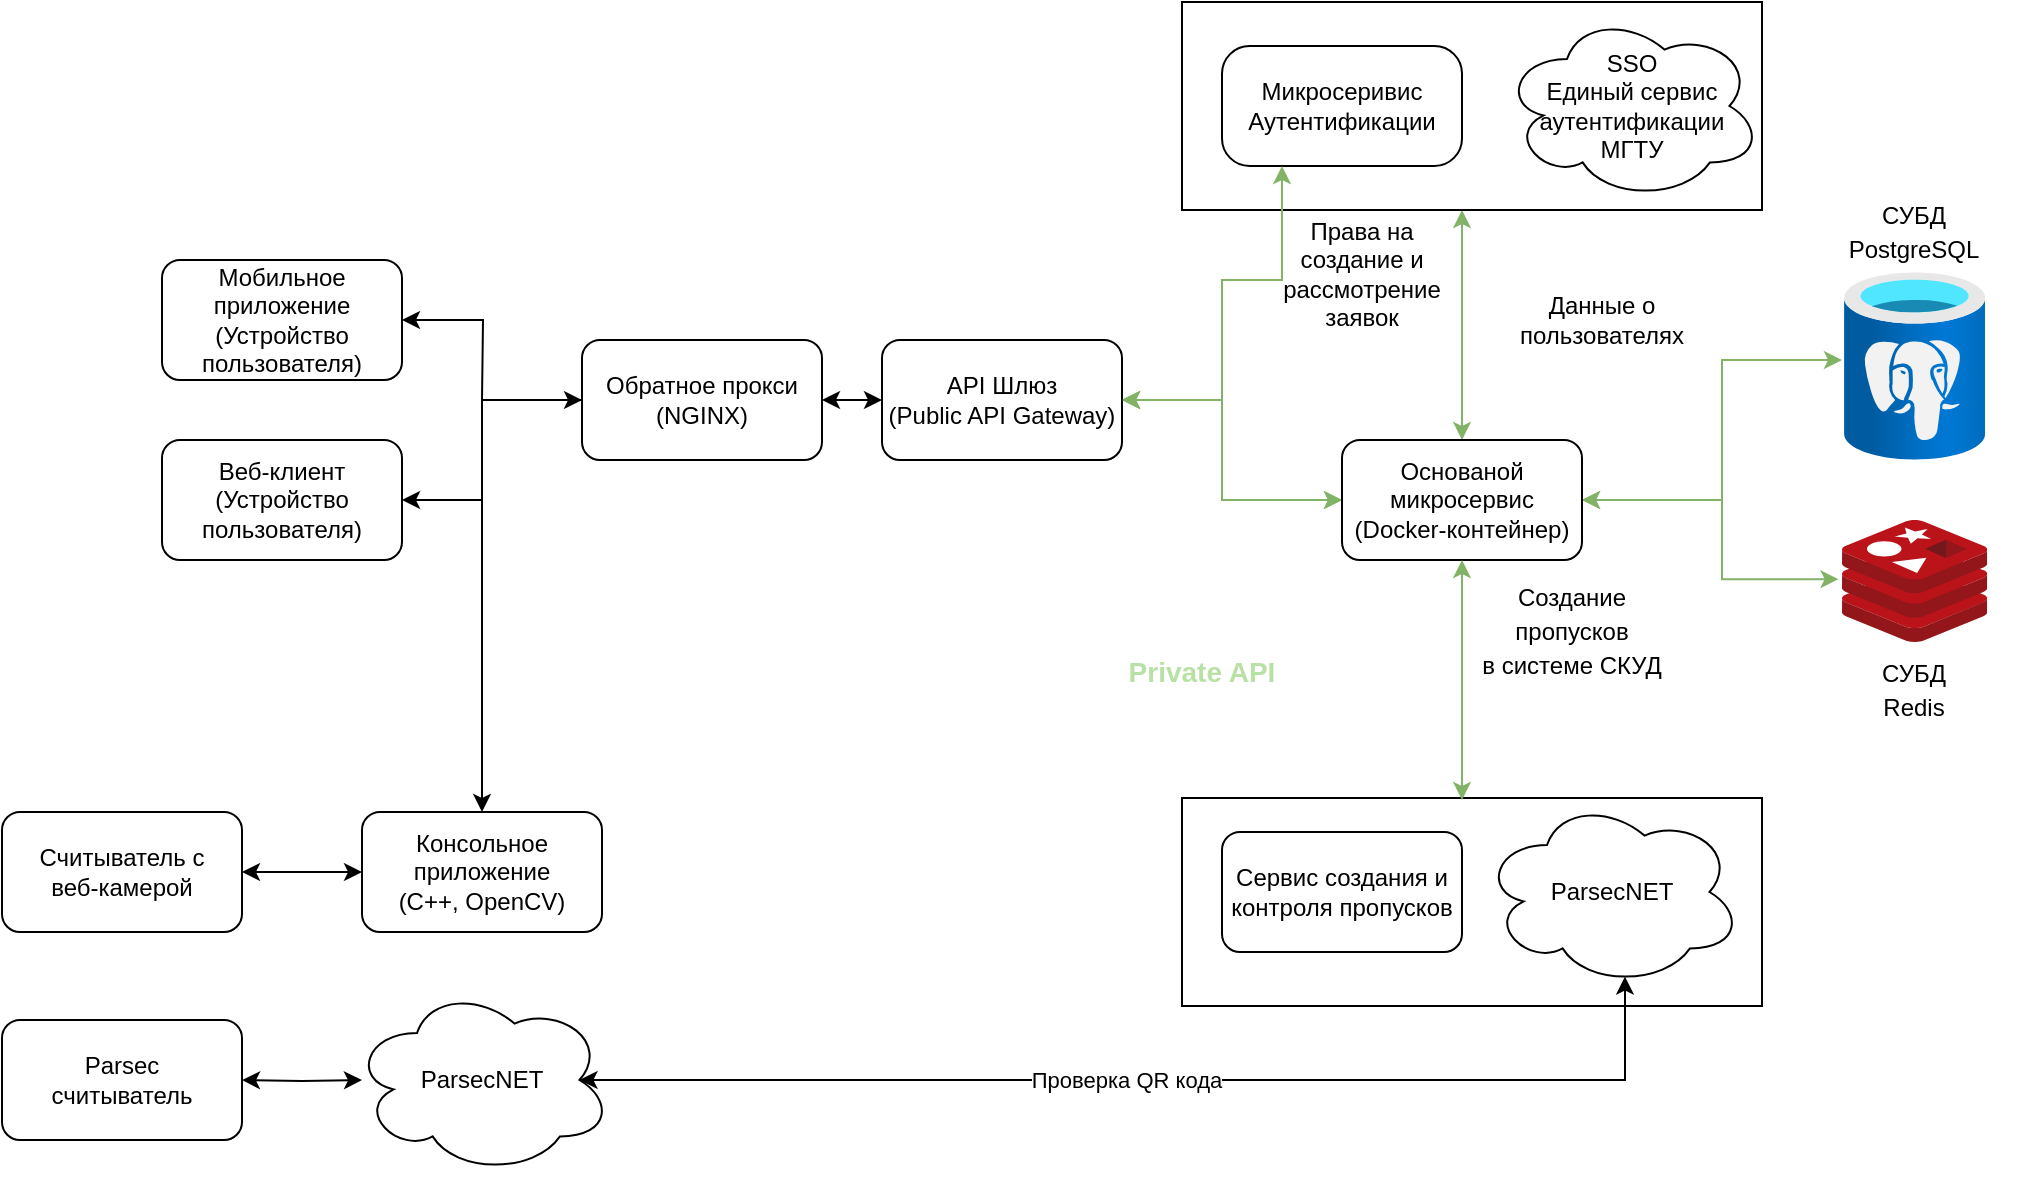 <mxfile>
    <diagram id="SW4DfvEqGbZ3StJW-6-M" name="Page-1">
        <mxGraphModel dx="-642" dy="622" grid="1" gridSize="10" guides="1" tooltips="1" connect="1" arrows="1" fold="1" page="1" pageScale="1" pageWidth="1169" pageHeight="827" math="0" shadow="0">
            <root>
                <mxCell id="0"/>
                <mxCell id="1" parent="0"/>
                <mxCell id="0ASeBLusxYy_lWqm8Vvi-58" value="" style="edgeStyle=orthogonalEdgeStyle;rounded=0;orthogonalLoop=1;jettySize=auto;html=1;fontSize=12;fontColor=#000000;startArrow=classic;startFill=1;endArrow=classic;endFill=1;strokeWidth=1;fillColor=#d5e8d4;strokeColor=#82b366;entryX=0.5;entryY=0;entryDx=0;entryDy=0;" parent="1" source="0ASeBLusxYy_lWqm8Vvi-57" target="0ASeBLusxYy_lWqm8Vvi-14" edge="1">
                    <mxGeometry relative="1" as="geometry">
                        <Array as="points">
                            <mxPoint x="2050" y="200"/>
                            <mxPoint x="2050" y="200"/>
                        </Array>
                        <mxPoint x="2050" y="240" as="targetPoint"/>
                    </mxGeometry>
                </mxCell>
                <mxCell id="0ASeBLusxYy_lWqm8Vvi-57" value="" style="rounded=0;whiteSpace=wrap;html=1;fontSize=12;fontColor=#000000;" parent="1" vertex="1">
                    <mxGeometry x="1910" y="71" width="290" height="104" as="geometry"/>
                </mxCell>
                <mxCell id="0ASeBLusxYy_lWqm8Vvi-54" value="" style="rounded=0;whiteSpace=wrap;html=1;fontSize=12;fontColor=#000000;" parent="1" vertex="1">
                    <mxGeometry x="1910" y="469" width="290" height="104" as="geometry"/>
                </mxCell>
                <mxCell id="IJb-e8eg-xS6ZChyu8Ve-141" style="edgeStyle=orthogonalEdgeStyle;rounded=0;orthogonalLoop=1;jettySize=auto;html=1;startArrow=classic;startFill=1;strokeWidth=1;entryX=0;entryY=0.5;entryDx=0;entryDy=0;exitX=1;exitY=0.5;exitDx=0;exitDy=0;" parent="1" source="0ASeBLusxYy_lWqm8Vvi-7" target="IJb-e8eg-xS6ZChyu8Ve-163" edge="1">
                    <mxGeometry relative="1" as="geometry">
                        <mxPoint x="1430.78" y="506" as="targetPoint"/>
                        <mxPoint x="1390" y="506" as="sourcePoint"/>
                    </mxGeometry>
                </mxCell>
                <mxCell id="0ASeBLusxYy_lWqm8Vvi-41" style="edgeStyle=orthogonalEdgeStyle;rounded=0;orthogonalLoop=1;jettySize=auto;html=1;exitX=1;exitY=0.5;exitDx=0;exitDy=0;entryX=0;entryY=0.5;entryDx=0;entryDy=0;startArrow=classic;startFill=1;endArrow=classic;endFill=1;strokeWidth=1;fillColor=#d5e8d4;strokeColor=#82b366;" parent="1" source="IJb-e8eg-xS6ZChyu8Ve-150" target="0ASeBLusxYy_lWqm8Vvi-14" edge="1">
                    <mxGeometry relative="1" as="geometry">
                        <mxPoint x="1990" y="270" as="targetPoint"/>
                        <Array as="points">
                            <mxPoint x="1930" y="270"/>
                            <mxPoint x="1930" y="320"/>
                        </Array>
                    </mxGeometry>
                </mxCell>
                <mxCell id="0ASeBLusxYy_lWqm8Vvi-42" style="edgeStyle=orthogonalEdgeStyle;rounded=0;orthogonalLoop=1;jettySize=auto;html=1;exitX=1;exitY=0.5;exitDx=0;exitDy=0;entryX=0;entryY=0.5;entryDx=0;entryDy=0;startArrow=classic;startFill=1;endArrow=classic;endFill=1;strokeWidth=1;fillColor=#d5e8d4;strokeColor=#82b366;entryPerimeter=0;" parent="1" source="IJb-e8eg-xS6ZChyu8Ve-150" target="0ASeBLusxYy_lWqm8Vvi-14" edge="1">
                    <mxGeometry relative="1" as="geometry">
                        <Array as="points">
                            <mxPoint x="1930" y="270"/>
                            <mxPoint x="1930" y="320"/>
                        </Array>
                    </mxGeometry>
                </mxCell>
                <mxCell id="IJb-e8eg-xS6ZChyu8Ve-150" value="API Шлюз&lt;br&gt;(Public API Gateway)" style="rounded=1;whiteSpace=wrap;html=1;" parent="1" vertex="1">
                    <mxGeometry x="1760" y="240" width="120" height="60" as="geometry"/>
                </mxCell>
                <mxCell id="0ASeBLusxYy_lWqm8Vvi-35" style="edgeStyle=orthogonalEdgeStyle;rounded=0;orthogonalLoop=1;jettySize=auto;html=1;exitX=1;exitY=0.5;exitDx=0;exitDy=0;startArrow=classic;startFill=1;strokeWidth=1;endArrow=none;endFill=0;entryX=0;entryY=0.5;entryDx=0;entryDy=0;" parent="1" source="IJb-e8eg-xS6ZChyu8Ve-155" target="0ASeBLusxYy_lWqm8Vvi-1" edge="1">
                    <mxGeometry relative="1" as="geometry">
                        <mxPoint x="1590" y="270" as="targetPoint"/>
                        <Array as="points">
                            <mxPoint x="1560" y="320"/>
                            <mxPoint x="1560" y="270"/>
                        </Array>
                    </mxGeometry>
                </mxCell>
                <mxCell id="IJb-e8eg-xS6ZChyu8Ve-155" value="Веб-клиент&lt;br&gt;(Устройство пользователя)" style="rounded=1;whiteSpace=wrap;html=1;" parent="1" vertex="1">
                    <mxGeometry x="1400" y="290" width="120" height="60" as="geometry"/>
                </mxCell>
                <mxCell id="0ASeBLusxYy_lWqm8Vvi-36" style="edgeStyle=orthogonalEdgeStyle;rounded=0;orthogonalLoop=1;jettySize=auto;html=1;exitX=1;exitY=0.5;exitDx=0;exitDy=0;startArrow=classic;startFill=1;endArrow=none;endFill=0;strokeWidth=1;" parent="1" source="IJb-e8eg-xS6ZChyu8Ve-157" edge="1">
                    <mxGeometry relative="1" as="geometry">
                        <mxPoint x="1560" y="270" as="targetPoint"/>
                    </mxGeometry>
                </mxCell>
                <mxCell id="IJb-e8eg-xS6ZChyu8Ve-157" value="Мобильное приложение&lt;br&gt;(Устройство пользователя)" style="rounded=1;whiteSpace=wrap;html=1;" parent="1" vertex="1">
                    <mxGeometry x="1400" y="200" width="120" height="60" as="geometry"/>
                </mxCell>
                <mxCell id="0ASeBLusxYy_lWqm8Vvi-53" style="edgeStyle=orthogonalEdgeStyle;rounded=0;orthogonalLoop=1;jettySize=auto;html=1;exitX=0.5;exitY=0;exitDx=0;exitDy=0;entryX=0;entryY=0.5;entryDx=0;entryDy=0;fontSize=12;fontColor=#000000;startArrow=classic;startFill=1;endArrow=classic;endFill=1;strokeWidth=1;" parent="1" source="IJb-e8eg-xS6ZChyu8Ve-163" target="0ASeBLusxYy_lWqm8Vvi-1" edge="1">
                    <mxGeometry relative="1" as="geometry">
                        <Array as="points">
                            <mxPoint x="1560" y="476"/>
                            <mxPoint x="1560" y="270"/>
                        </Array>
                    </mxGeometry>
                </mxCell>
                <mxCell id="IJb-e8eg-xS6ZChyu8Ve-163" value="Консольное приложение&lt;br&gt;(C++, OpenCV)" style="rounded=1;whiteSpace=wrap;html=1;" parent="1" vertex="1">
                    <mxGeometry x="1500.0" y="476" width="120" height="60" as="geometry"/>
                </mxCell>
                <mxCell id="0ASeBLusxYy_lWqm8Vvi-33" style="edgeStyle=orthogonalEdgeStyle;rounded=0;orthogonalLoop=1;jettySize=auto;html=1;exitX=1;exitY=0.5;exitDx=0;exitDy=0;startArrow=classic;startFill=1;strokeWidth=1;" parent="1" source="0ASeBLusxYy_lWqm8Vvi-1" target="IJb-e8eg-xS6ZChyu8Ve-150" edge="1">
                    <mxGeometry relative="1" as="geometry"/>
                </mxCell>
                <mxCell id="0ASeBLusxYy_lWqm8Vvi-1" value="Обратное прокси&lt;br&gt;(NGINX)" style="rounded=1;whiteSpace=wrap;html=1;" parent="1" vertex="1">
                    <mxGeometry x="1610" y="240" width="120" height="60" as="geometry"/>
                </mxCell>
                <mxCell id="0ASeBLusxYy_lWqm8Vvi-7" value="Считыватель с &lt;br&gt;веб-камерой" style="rounded=1;whiteSpace=wrap;html=1;" parent="1" vertex="1">
                    <mxGeometry x="1320.0" y="476" width="120" height="60" as="geometry"/>
                </mxCell>
                <mxCell id="0ASeBLusxYy_lWqm8Vvi-8" value="Parsec&lt;br&gt;считыватель" style="rounded=1;whiteSpace=wrap;html=1;" parent="1" vertex="1">
                    <mxGeometry x="1320.0" y="580" width="120" height="60" as="geometry"/>
                </mxCell>
                <mxCell id="0ASeBLusxYy_lWqm8Vvi-11" value="Микросеривис&lt;br&gt;Аутентификации" style="rounded=1;whiteSpace=wrap;html=1;arcSize=23;" parent="1" vertex="1">
                    <mxGeometry x="1930" y="93" width="120" height="60" as="geometry"/>
                </mxCell>
                <mxCell id="0ASeBLusxYy_lWqm8Vvi-64" style="edgeStyle=orthogonalEdgeStyle;rounded=0;orthogonalLoop=1;jettySize=auto;html=1;exitX=1;exitY=0.5;exitDx=0;exitDy=0;fontSize=12;fontColor=#000000;startArrow=classic;startFill=1;endArrow=classic;endFill=1;strokeWidth=1;fillColor=#d5e8d4;strokeColor=#82b366;" parent="1" source="0ASeBLusxYy_lWqm8Vvi-14" edge="1">
                    <mxGeometry relative="1" as="geometry">
                        <mxPoint x="2240" y="250" as="targetPoint"/>
                        <mxPoint x="2110" y="270" as="sourcePoint"/>
                        <Array as="points">
                            <mxPoint x="2180" y="320"/>
                            <mxPoint x="2180" y="250"/>
                        </Array>
                    </mxGeometry>
                </mxCell>
                <mxCell id="0ASeBLusxYy_lWqm8Vvi-65" style="edgeStyle=orthogonalEdgeStyle;rounded=0;orthogonalLoop=1;jettySize=auto;html=1;exitX=1;exitY=0.5;exitDx=0;exitDy=0;entryX=-0.024;entryY=0.485;entryDx=0;entryDy=0;entryPerimeter=0;fontSize=12;fontColor=#000000;startArrow=classic;startFill=1;endArrow=classic;endFill=1;strokeWidth=1;fillColor=#d5e8d4;strokeColor=#82b366;" parent="1" source="0ASeBLusxYy_lWqm8Vvi-14" target="0ASeBLusxYy_lWqm8Vvi-31" edge="1">
                    <mxGeometry relative="1" as="geometry">
                        <Array as="points">
                            <mxPoint x="2180" y="320"/>
                            <mxPoint x="2180" y="360"/>
                        </Array>
                    </mxGeometry>
                </mxCell>
                <mxCell id="0ASeBLusxYy_lWqm8Vvi-14" value="Основаной микросервис&lt;br&gt;(Docker-контейнер)" style="rounded=1;whiteSpace=wrap;html=1;" parent="1" vertex="1">
                    <mxGeometry x="1990" y="290" width="120" height="60" as="geometry"/>
                </mxCell>
                <mxCell id="0ASeBLusxYy_lWqm8Vvi-15" value="Сервис создания и контроля пропусков" style="rounded=1;whiteSpace=wrap;html=1;" parent="1" vertex="1">
                    <mxGeometry x="1930" y="486" width="120" height="60" as="geometry"/>
                </mxCell>
                <mxCell id="0ASeBLusxYy_lWqm8Vvi-24" style="edgeStyle=orthogonalEdgeStyle;rounded=0;orthogonalLoop=1;jettySize=auto;html=1;exitX=0.875;exitY=0.5;exitDx=0;exitDy=0;exitPerimeter=0;entryX=0.55;entryY=0.95;entryDx=0;entryDy=0;entryPerimeter=0;startArrow=classic;startFill=1;strokeWidth=1;" parent="1" source="0ASeBLusxYy_lWqm8Vvi-21" target="0ASeBLusxYy_lWqm8Vvi-23" edge="1">
                    <mxGeometry relative="1" as="geometry">
                        <Array as="points">
                            <mxPoint x="2132" y="610"/>
                        </Array>
                    </mxGeometry>
                </mxCell>
                <mxCell id="0ASeBLusxYy_lWqm8Vvi-25" value="Проверка QR кода" style="edgeLabel;html=1;align=center;verticalAlign=middle;resizable=0;points=[];" parent="0ASeBLusxYy_lWqm8Vvi-24" vertex="1" connectable="0">
                    <mxGeometry x="-0.426" y="-1" relative="1" as="geometry">
                        <mxPoint x="108" y="-1" as="offset"/>
                    </mxGeometry>
                </mxCell>
                <mxCell id="0ASeBLusxYy_lWqm8Vvi-46" value="" style="edgeStyle=orthogonalEdgeStyle;rounded=0;orthogonalLoop=1;jettySize=auto;html=1;fontSize=14;fontColor=#B9E0A5;startArrow=classic;startFill=1;endArrow=classic;endFill=1;strokeWidth=1;" parent="1" target="0ASeBLusxYy_lWqm8Vvi-8" edge="1">
                    <mxGeometry relative="1" as="geometry">
                        <mxPoint x="1500" y="610" as="sourcePoint"/>
                    </mxGeometry>
                </mxCell>
                <mxCell id="0ASeBLusxYy_lWqm8Vvi-21" value="&lt;span&gt;ParsecNET&lt;/span&gt;" style="ellipse;shape=cloud;whiteSpace=wrap;html=1;" parent="1" vertex="1">
                    <mxGeometry x="1495" y="563" width="130" height="94" as="geometry"/>
                </mxCell>
                <mxCell id="0ASeBLusxYy_lWqm8Vvi-23" value="ParsecNET" style="ellipse;shape=cloud;whiteSpace=wrap;html=1;" parent="1" vertex="1">
                    <mxGeometry x="2060" y="469" width="130" height="94" as="geometry"/>
                </mxCell>
                <mxCell id="0ASeBLusxYy_lWqm8Vvi-30" value="" style="aspect=fixed;html=1;points=[];align=center;image;fontSize=12;image=img/lib/azure2/databases/Azure_Database_PostgreSQL_Server.svg;" parent="1" vertex="1">
                    <mxGeometry x="2241.06" y="206" width="70.5" height="94" as="geometry"/>
                </mxCell>
                <mxCell id="0ASeBLusxYy_lWqm8Vvi-31" value="" style="sketch=0;aspect=fixed;html=1;points=[];align=center;image;fontSize=12;image=img/lib/mscae/Cache_Redis_Product.svg;" parent="1" vertex="1">
                    <mxGeometry x="2240" y="330" width="72.62" height="61" as="geometry"/>
                </mxCell>
                <mxCell id="0ASeBLusxYy_lWqm8Vvi-45" value="&lt;b&gt;&lt;font style=&quot;font-size: 14px&quot; color=&quot;#b9e0a5&quot;&gt;Private API&lt;br&gt;&lt;/font&gt;&lt;/b&gt;" style="text;html=1;strokeColor=none;fillColor=none;align=center;verticalAlign=middle;whiteSpace=wrap;rounded=0;" parent="1" vertex="1">
                    <mxGeometry x="1880" y="391" width="80" height="30" as="geometry"/>
                </mxCell>
                <mxCell id="0ASeBLusxYy_lWqm8Vvi-49" style="edgeStyle=orthogonalEdgeStyle;rounded=0;orthogonalLoop=1;jettySize=auto;html=1;startArrow=classic;startFill=1;endArrow=classic;endFill=1;strokeWidth=1;fillColor=#d5e8d4;strokeColor=#82b366;exitX=0.5;exitY=1;exitDx=0;exitDy=0;" parent="1" edge="1" source="0ASeBLusxYy_lWqm8Vvi-14">
                    <mxGeometry relative="1" as="geometry">
                        <mxPoint x="2049.66" y="390" as="sourcePoint"/>
                        <mxPoint x="2050" y="470" as="targetPoint"/>
                        <Array as="points"/>
                    </mxGeometry>
                </mxCell>
                <mxCell id="0ASeBLusxYy_lWqm8Vvi-50" value="&lt;font color=&quot;#000000&quot; style=&quot;font-size: 12px&quot;&gt;Создание пропусков&lt;br&gt;в системе СКУД&lt;br&gt;&lt;/font&gt;" style="text;html=1;strokeColor=none;fillColor=none;align=center;verticalAlign=middle;whiteSpace=wrap;rounded=0;fontSize=14;fontColor=#B9E0A5;" parent="1" vertex="1">
                    <mxGeometry x="2050" y="370" width="110" height="30" as="geometry"/>
                </mxCell>
                <mxCell id="0ASeBLusxYy_lWqm8Vvi-55" value="SSO&lt;br&gt;Единый сервис аутентификации&lt;br&gt;МГТУ" style="ellipse;shape=cloud;whiteSpace=wrap;html=1;" parent="1" vertex="1">
                    <mxGeometry x="2070" y="76" width="130" height="94" as="geometry"/>
                </mxCell>
                <mxCell id="0ASeBLusxYy_lWqm8Vvi-59" style="edgeStyle=orthogonalEdgeStyle;rounded=0;orthogonalLoop=1;jettySize=auto;html=1;exitX=1;exitY=0.5;exitDx=0;exitDy=0;startArrow=classic;startFill=1;endArrow=classic;endFill=1;strokeWidth=1;fillColor=#d5e8d4;strokeColor=#82b366;" parent="1" source="IJb-e8eg-xS6ZChyu8Ve-150" edge="1">
                    <mxGeometry relative="1" as="geometry">
                        <mxPoint x="1890" y="280" as="sourcePoint"/>
                        <mxPoint x="1960" y="153" as="targetPoint"/>
                        <Array as="points">
                            <mxPoint x="1930" y="270"/>
                            <mxPoint x="1930" y="210"/>
                            <mxPoint x="1960" y="210"/>
                            <mxPoint x="1960" y="153"/>
                        </Array>
                    </mxGeometry>
                </mxCell>
                <mxCell id="0ASeBLusxYy_lWqm8Vvi-60" value="Данные о пользователях" style="text;html=1;strokeColor=none;fillColor=none;align=center;verticalAlign=middle;whiteSpace=wrap;rounded=0;fontSize=12;fontColor=#000000;" parent="1" vertex="1">
                    <mxGeometry x="2090" y="215" width="60" height="30" as="geometry"/>
                </mxCell>
                <mxCell id="0ASeBLusxYy_lWqm8Vvi-61" value="Права на создание и рассмотрение заявок" style="text;html=1;strokeColor=none;fillColor=none;align=center;verticalAlign=middle;whiteSpace=wrap;rounded=0;fontSize=12;fontColor=#000000;" parent="1" vertex="1">
                    <mxGeometry x="1970" y="192" width="60" height="30" as="geometry"/>
                </mxCell>
                <mxCell id="3" value="&lt;font color=&quot;#000000&quot; style=&quot;font-size: 12px&quot;&gt;СУБД&lt;br&gt;PostgreSQL&lt;br&gt;&lt;/font&gt;" style="text;html=1;strokeColor=none;fillColor=none;align=center;verticalAlign=middle;whiteSpace=wrap;rounded=0;fontSize=14;fontColor=#B9E0A5;" vertex="1" parent="1">
                    <mxGeometry x="2221.31" y="170" width="110" height="30" as="geometry"/>
                </mxCell>
                <mxCell id="4" value="&lt;font color=&quot;#000000&quot; style=&quot;font-size: 12px&quot;&gt;СУБД&lt;br&gt;Redis&lt;br&gt;&lt;/font&gt;" style="text;html=1;strokeColor=none;fillColor=none;align=center;verticalAlign=middle;whiteSpace=wrap;rounded=0;fontSize=14;fontColor=#B9E0A5;" vertex="1" parent="1">
                    <mxGeometry x="2221.31" y="399" width="110" height="30" as="geometry"/>
                </mxCell>
            </root>
        </mxGraphModel>
    </diagram>
</mxfile>